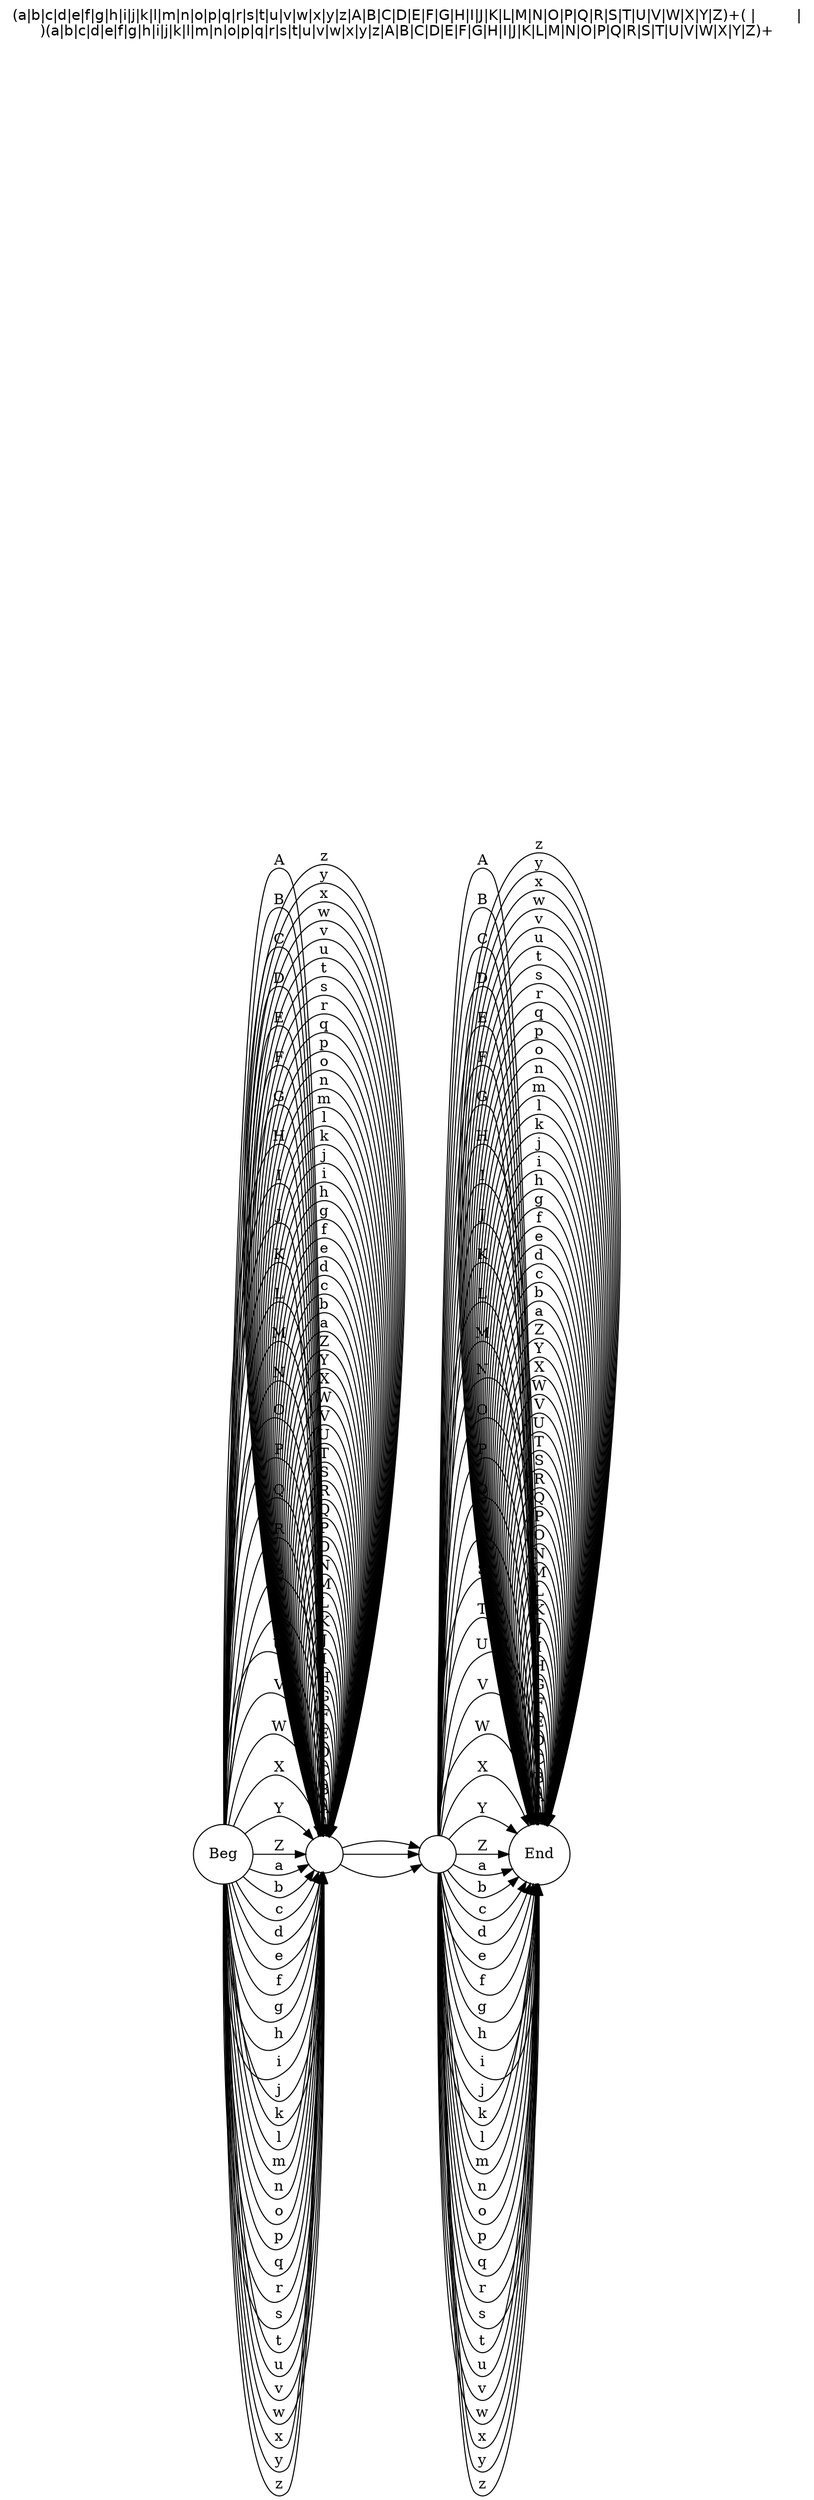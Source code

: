digraph tokex {
	labelloc="t";
	label="(a|b|c|d|e|f|g|h|i|j|k|l|m|n|o|p|q|r|s|t|u|v|w|x|y|z|A|B|C|D|E|F|G|H|I|J|K|L|M|N|O|P|Q|R|S|T|U|V|W|X|Y|Z)+( |	|
)(a|b|c|d|e|f|g|h|i|j|k|l|m|n|o|p|q|r|s|t|u|v|w|x|y|z|A|B|C|D|E|F|G|H|I|J|K|L|M|N|O|P|Q|R|S|T|U|V|W|X|Y|Z)+";
	graph [dpi=200];
	rankdir=LR;
	fontname="Helvetica";
	edge [arrowhead=normal,arrowtail=dot];
	node [shape=circle];
	# Auto-generated by Tokex.

	q0 [label="Beg"];
	q1 [label=""];
	q2 [label=""];
	q3 [label="End"];
	q0 -> q1 [label="A"];
	q0 -> q1 [label="B"];
	q0 -> q1 [label="C"];
	q0 -> q1 [label="D"];
	q0 -> q1 [label="E"];
	q0 -> q1 [label="F"];
	q0 -> q1 [label="G"];
	q0 -> q1 [label="H"];
	q0 -> q1 [label="I"];
	q0 -> q1 [label="J"];
	q0 -> q1 [label="K"];
	q0 -> q1 [label="L"];
	q0 -> q1 [label="M"];
	q0 -> q1 [label="N"];
	q0 -> q1 [label="O"];
	q0 -> q1 [label="P"];
	q0 -> q1 [label="Q"];
	q0 -> q1 [label="R"];
	q0 -> q1 [label="S"];
	q0 -> q1 [label="T"];
	q0 -> q1 [label="U"];
	q0 -> q1 [label="V"];
	q0 -> q1 [label="W"];
	q0 -> q1 [label="X"];
	q0 -> q1 [label="Y"];
	q0 -> q1 [label="Z"];
	q0 -> q1 [label="a"];
	q0 -> q1 [label="b"];
	q0 -> q1 [label="c"];
	q0 -> q1 [label="d"];
	q0 -> q1 [label="e"];
	q0 -> q1 [label="f"];
	q0 -> q1 [label="g"];
	q0 -> q1 [label="h"];
	q0 -> q1 [label="i"];
	q0 -> q1 [label="j"];
	q0 -> q1 [label="k"];
	q0 -> q1 [label="l"];
	q0 -> q1 [label="m"];
	q0 -> q1 [label="n"];
	q0 -> q1 [label="o"];
	q0 -> q1 [label="p"];
	q0 -> q1 [label="q"];
	q0 -> q1 [label="r"];
	q0 -> q1 [label="s"];
	q0 -> q1 [label="t"];
	q0 -> q1 [label="u"];
	q0 -> q1 [label="v"];
	q0 -> q1 [label="w"];
	q0 -> q1 [label="x"];
	q0 -> q1 [label="y"];
	q0 -> q1 [label="z"];
	q1 -> q2 [label="	"];
	q1 -> q2 [label="
"];
	q1 -> q2 [label=" "];
	q1 -> q1 [label="A"];
	q1 -> q1 [label="B"];
	q1 -> q1 [label="C"];
	q1 -> q1 [label="D"];
	q1 -> q1 [label="E"];
	q1 -> q1 [label="F"];
	q1 -> q1 [label="G"];
	q1 -> q1 [label="H"];
	q1 -> q1 [label="I"];
	q1 -> q1 [label="J"];
	q1 -> q1 [label="K"];
	q1 -> q1 [label="L"];
	q1 -> q1 [label="M"];
	q1 -> q1 [label="N"];
	q1 -> q1 [label="O"];
	q1 -> q1 [label="P"];
	q1 -> q1 [label="Q"];
	q1 -> q1 [label="R"];
	q1 -> q1 [label="S"];
	q1 -> q1 [label="T"];
	q1 -> q1 [label="U"];
	q1 -> q1 [label="V"];
	q1 -> q1 [label="W"];
	q1 -> q1 [label="X"];
	q1 -> q1 [label="Y"];
	q1 -> q1 [label="Z"];
	q1 -> q1 [label="a"];
	q1 -> q1 [label="b"];
	q1 -> q1 [label="c"];
	q1 -> q1 [label="d"];
	q1 -> q1 [label="e"];
	q1 -> q1 [label="f"];
	q1 -> q1 [label="g"];
	q1 -> q1 [label="h"];
	q1 -> q1 [label="i"];
	q1 -> q1 [label="j"];
	q1 -> q1 [label="k"];
	q1 -> q1 [label="l"];
	q1 -> q1 [label="m"];
	q1 -> q1 [label="n"];
	q1 -> q1 [label="o"];
	q1 -> q1 [label="p"];
	q1 -> q1 [label="q"];
	q1 -> q1 [label="r"];
	q1 -> q1 [label="s"];
	q1 -> q1 [label="t"];
	q1 -> q1 [label="u"];
	q1 -> q1 [label="v"];
	q1 -> q1 [label="w"];
	q1 -> q1 [label="x"];
	q1 -> q1 [label="y"];
	q1 -> q1 [label="z"];
	q2 -> q3 [label="A"];
	q2 -> q3 [label="B"];
	q2 -> q3 [label="C"];
	q2 -> q3 [label="D"];
	q2 -> q3 [label="E"];
	q2 -> q3 [label="F"];
	q2 -> q3 [label="G"];
	q2 -> q3 [label="H"];
	q2 -> q3 [label="I"];
	q2 -> q3 [label="J"];
	q2 -> q3 [label="K"];
	q2 -> q3 [label="L"];
	q2 -> q3 [label="M"];
	q2 -> q3 [label="N"];
	q2 -> q3 [label="O"];
	q2 -> q3 [label="P"];
	q2 -> q3 [label="Q"];
	q2 -> q3 [label="R"];
	q2 -> q3 [label="S"];
	q2 -> q3 [label="T"];
	q2 -> q3 [label="U"];
	q2 -> q3 [label="V"];
	q2 -> q3 [label="W"];
	q2 -> q3 [label="X"];
	q2 -> q3 [label="Y"];
	q2 -> q3 [label="Z"];
	q2 -> q3 [label="a"];
	q2 -> q3 [label="b"];
	q2 -> q3 [label="c"];
	q2 -> q3 [label="d"];
	q2 -> q3 [label="e"];
	q2 -> q3 [label="f"];
	q2 -> q3 [label="g"];
	q2 -> q3 [label="h"];
	q2 -> q3 [label="i"];
	q2 -> q3 [label="j"];
	q2 -> q3 [label="k"];
	q2 -> q3 [label="l"];
	q2 -> q3 [label="m"];
	q2 -> q3 [label="n"];
	q2 -> q3 [label="o"];
	q2 -> q3 [label="p"];
	q2 -> q3 [label="q"];
	q2 -> q3 [label="r"];
	q2 -> q3 [label="s"];
	q2 -> q3 [label="t"];
	q2 -> q3 [label="u"];
	q2 -> q3 [label="v"];
	q2 -> q3 [label="w"];
	q2 -> q3 [label="x"];
	q2 -> q3 [label="y"];
	q2 -> q3 [label="z"];
	q3 -> q3 [label="A"];
	q3 -> q3 [label="B"];
	q3 -> q3 [label="C"];
	q3 -> q3 [label="D"];
	q3 -> q3 [label="E"];
	q3 -> q3 [label="F"];
	q3 -> q3 [label="G"];
	q3 -> q3 [label="H"];
	q3 -> q3 [label="I"];
	q3 -> q3 [label="J"];
	q3 -> q3 [label="K"];
	q3 -> q3 [label="L"];
	q3 -> q3 [label="M"];
	q3 -> q3 [label="N"];
	q3 -> q3 [label="O"];
	q3 -> q3 [label="P"];
	q3 -> q3 [label="Q"];
	q3 -> q3 [label="R"];
	q3 -> q3 [label="S"];
	q3 -> q3 [label="T"];
	q3 -> q3 [label="U"];
	q3 -> q3 [label="V"];
	q3 -> q3 [label="W"];
	q3 -> q3 [label="X"];
	q3 -> q3 [label="Y"];
	q3 -> q3 [label="Z"];
	q3 -> q3 [label="a"];
	q3 -> q3 [label="b"];
	q3 -> q3 [label="c"];
	q3 -> q3 [label="d"];
	q3 -> q3 [label="e"];
	q3 -> q3 [label="f"];
	q3 -> q3 [label="g"];
	q3 -> q3 [label="h"];
	q3 -> q3 [label="i"];
	q3 -> q3 [label="j"];
	q3 -> q3 [label="k"];
	q3 -> q3 [label="l"];
	q3 -> q3 [label="m"];
	q3 -> q3 [label="n"];
	q3 -> q3 [label="o"];
	q3 -> q3 [label="p"];
	q3 -> q3 [label="q"];
	q3 -> q3 [label="r"];
	q3 -> q3 [label="s"];
	q3 -> q3 [label="t"];
	q3 -> q3 [label="u"];
	q3 -> q3 [label="v"];
	q3 -> q3 [label="w"];
	q3 -> q3 [label="x"];
	q3 -> q3 [label="y"];
	q3 -> q3 [label="z"];
}
